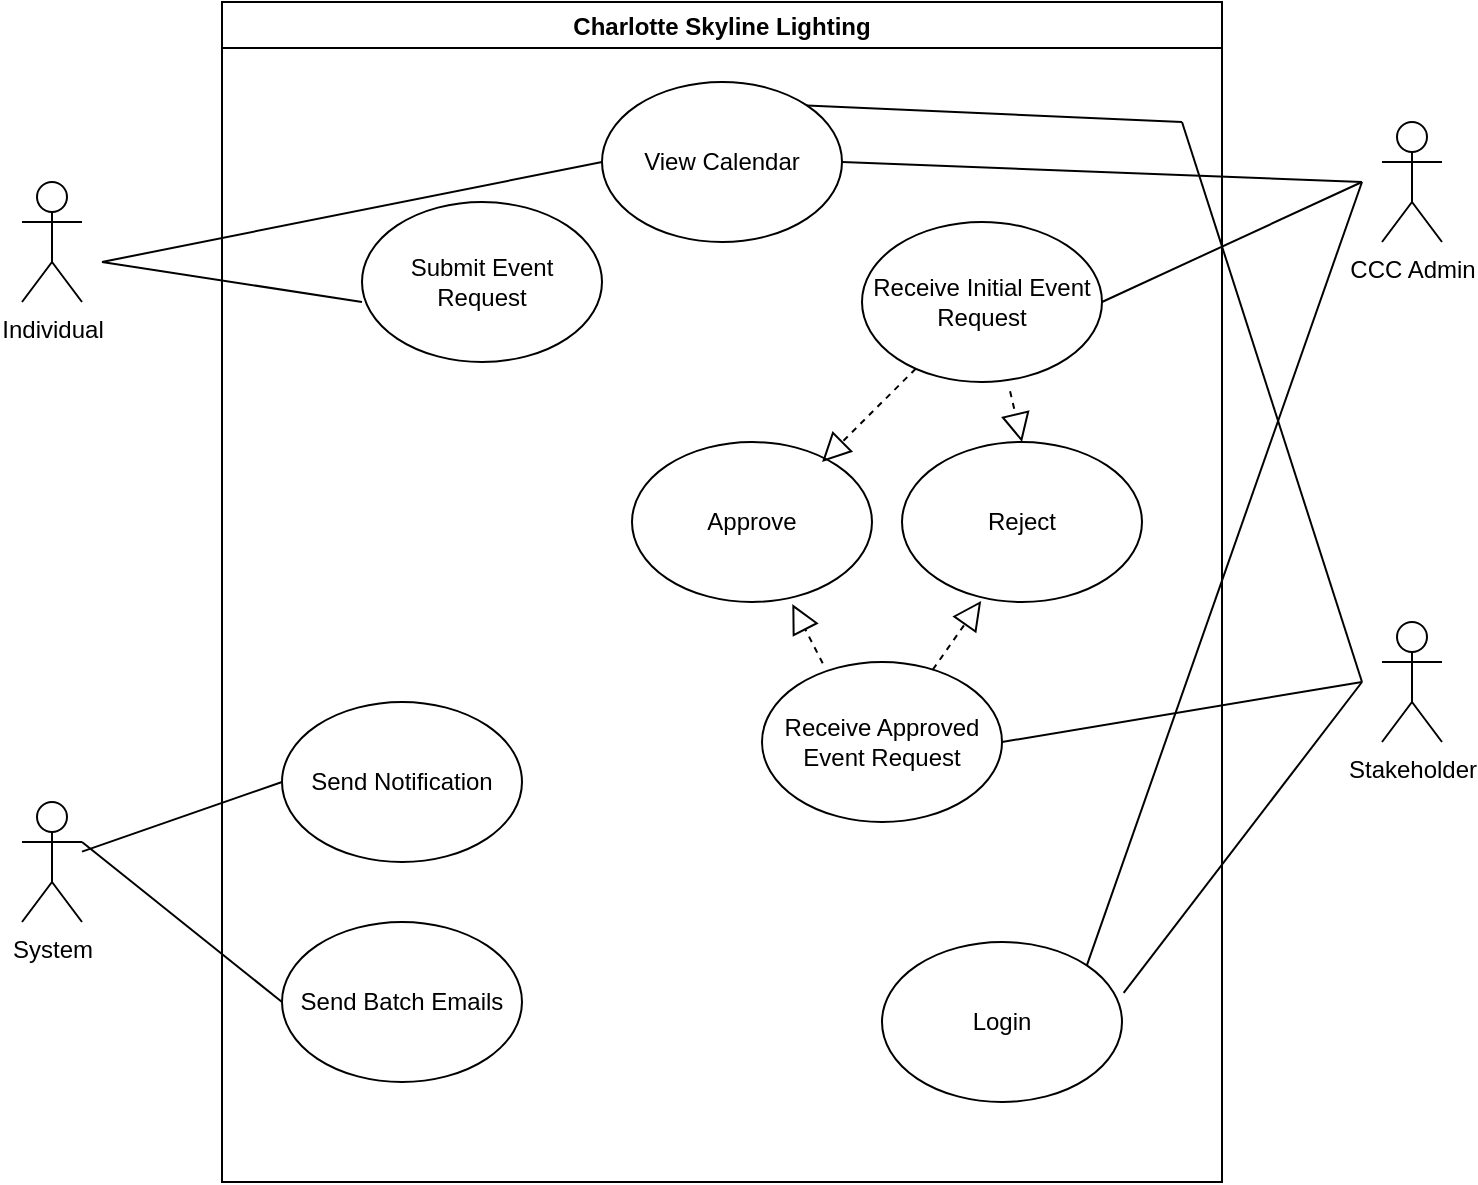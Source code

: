 <mxfile version="15.6.2" type="device"><diagram id="jrM1RJVbGy14x-ISBy9v" name="Page-1"><mxGraphModel dx="1038" dy="547" grid="1" gridSize="10" guides="1" tooltips="1" connect="1" arrows="1" fold="1" page="1" pageScale="1" pageWidth="850" pageHeight="1100" math="0" shadow="0"><root><mxCell id="0"/><mxCell id="1" parent="0"/><mxCell id="sO6CMnZkIv8Nw4Nxo9Tf-1" value="Charlotte Skyline Lighting" style="swimlane;" parent="1" vertex="1"><mxGeometry x="160" y="30" width="500" height="590" as="geometry"/></mxCell><mxCell id="sO6CMnZkIv8Nw4Nxo9Tf-6" value="Login" style="ellipse;whiteSpace=wrap;html=1;" parent="sO6CMnZkIv8Nw4Nxo9Tf-1" vertex="1"><mxGeometry x="330" y="470" width="120" height="80" as="geometry"/></mxCell><mxCell id="sO6CMnZkIv8Nw4Nxo9Tf-7" value="Submit Event Request" style="ellipse;whiteSpace=wrap;html=1;" parent="sO6CMnZkIv8Nw4Nxo9Tf-1" vertex="1"><mxGeometry x="70" y="100" width="120" height="80" as="geometry"/></mxCell><mxCell id="sO6CMnZkIv8Nw4Nxo9Tf-8" value="View Calendar" style="ellipse;whiteSpace=wrap;html=1;" parent="sO6CMnZkIv8Nw4Nxo9Tf-1" vertex="1"><mxGeometry x="190" y="40" width="120" height="80" as="geometry"/></mxCell><mxCell id="sO6CMnZkIv8Nw4Nxo9Tf-10" value="Send Batch Emails" style="ellipse;whiteSpace=wrap;html=1;" parent="sO6CMnZkIv8Nw4Nxo9Tf-1" vertex="1"><mxGeometry x="30" y="460" width="120" height="80" as="geometry"/></mxCell><mxCell id="sO6CMnZkIv8Nw4Nxo9Tf-9" value="Send Notification" style="ellipse;whiteSpace=wrap;html=1;" parent="sO6CMnZkIv8Nw4Nxo9Tf-1" vertex="1"><mxGeometry x="30" y="350" width="120" height="80" as="geometry"/></mxCell><mxCell id="sO6CMnZkIv8Nw4Nxo9Tf-11" value="Receive Initial Event Request" style="ellipse;whiteSpace=wrap;html=1;" parent="sO6CMnZkIv8Nw4Nxo9Tf-1" vertex="1"><mxGeometry x="320" y="110" width="120" height="80" as="geometry"/></mxCell><mxCell id="sO6CMnZkIv8Nw4Nxo9Tf-16" value="Reject" style="ellipse;whiteSpace=wrap;html=1;" parent="sO6CMnZkIv8Nw4Nxo9Tf-1" vertex="1"><mxGeometry x="340" y="220" width="120" height="80" as="geometry"/></mxCell><mxCell id="sO6CMnZkIv8Nw4Nxo9Tf-15" value="Approve" style="ellipse;whiteSpace=wrap;html=1;" parent="sO6CMnZkIv8Nw4Nxo9Tf-1" vertex="1"><mxGeometry x="205" y="220" width="120" height="80" as="geometry"/></mxCell><mxCell id="sO6CMnZkIv8Nw4Nxo9Tf-26" value="Receive Approved Event Request" style="ellipse;whiteSpace=wrap;html=1;" parent="sO6CMnZkIv8Nw4Nxo9Tf-1" vertex="1"><mxGeometry x="270" y="330" width="120" height="80" as="geometry"/></mxCell><mxCell id="sO6CMnZkIv8Nw4Nxo9Tf-33" value="" style="endArrow=block;dashed=1;endFill=0;endSize=12;html=1;rounded=0;strokeWidth=1;entryX=0.668;entryY=1.013;entryDx=0;entryDy=0;entryPerimeter=0;exitX=0.253;exitY=0.008;exitDx=0;exitDy=0;exitPerimeter=0;" parent="sO6CMnZkIv8Nw4Nxo9Tf-1" source="sO6CMnZkIv8Nw4Nxo9Tf-26" target="sO6CMnZkIv8Nw4Nxo9Tf-15" edge="1"><mxGeometry width="160" relative="1" as="geometry"><mxPoint x="180" y="320" as="sourcePoint"/><mxPoint x="340" y="320" as="targetPoint"/></mxGeometry></mxCell><mxCell id="sO6CMnZkIv8Nw4Nxo9Tf-34" value="" style="endArrow=block;dashed=1;endFill=0;endSize=12;html=1;rounded=0;strokeWidth=1;entryX=0.33;entryY=0.993;entryDx=0;entryDy=0;entryPerimeter=0;" parent="sO6CMnZkIv8Nw4Nxo9Tf-1" source="sO6CMnZkIv8Nw4Nxo9Tf-26" target="sO6CMnZkIv8Nw4Nxo9Tf-16" edge="1"><mxGeometry width="160" relative="1" as="geometry"><mxPoint x="180" y="320" as="sourcePoint"/><mxPoint x="340" y="320" as="targetPoint"/></mxGeometry></mxCell><mxCell id="sO6CMnZkIv8Nw4Nxo9Tf-36" value="" style="endArrow=block;dashed=1;endFill=0;endSize=12;html=1;rounded=0;strokeWidth=1;entryX=0.792;entryY=0.125;entryDx=0;entryDy=0;entryPerimeter=0;" parent="sO6CMnZkIv8Nw4Nxo9Tf-1" source="sO6CMnZkIv8Nw4Nxo9Tf-11" target="sO6CMnZkIv8Nw4Nxo9Tf-15" edge="1"><mxGeometry width="160" relative="1" as="geometry"><mxPoint x="80" y="270" as="sourcePoint"/><mxPoint x="240" y="270" as="targetPoint"/></mxGeometry></mxCell><mxCell id="sO6CMnZkIv8Nw4Nxo9Tf-35" value="" style="endArrow=block;dashed=1;endFill=0;endSize=12;html=1;rounded=0;strokeWidth=1;entryX=0.5;entryY=0;entryDx=0;entryDy=0;exitX=0.617;exitY=1.058;exitDx=0;exitDy=0;exitPerimeter=0;" parent="sO6CMnZkIv8Nw4Nxo9Tf-1" source="sO6CMnZkIv8Nw4Nxo9Tf-11" target="sO6CMnZkIv8Nw4Nxo9Tf-16" edge="1"><mxGeometry width="160" relative="1" as="geometry"><mxPoint x="180" y="320" as="sourcePoint"/><mxPoint x="340" y="320" as="targetPoint"/></mxGeometry></mxCell><mxCell id="sO6CMnZkIv8Nw4Nxo9Tf-2" value="Individual" style="shape=umlActor;verticalLabelPosition=bottom;verticalAlign=top;html=1;outlineConnect=0;" parent="1" vertex="1"><mxGeometry x="60" y="120" width="30" height="60" as="geometry"/></mxCell><mxCell id="sO6CMnZkIv8Nw4Nxo9Tf-3" value="CCC Admin" style="shape=umlActor;verticalLabelPosition=bottom;verticalAlign=top;html=1;outlineConnect=0;" parent="1" vertex="1"><mxGeometry x="740" y="90" width="30" height="60" as="geometry"/></mxCell><mxCell id="sO6CMnZkIv8Nw4Nxo9Tf-4" value="Stakeholder" style="shape=umlActor;verticalLabelPosition=bottom;verticalAlign=top;html=1;outlineConnect=0;" parent="1" vertex="1"><mxGeometry x="740" y="340" width="30" height="60" as="geometry"/></mxCell><mxCell id="sO6CMnZkIv8Nw4Nxo9Tf-5" value="System" style="shape=umlActor;verticalLabelPosition=bottom;verticalAlign=top;html=1;outlineConnect=0;" parent="1" vertex="1"><mxGeometry x="60" y="430" width="30" height="60" as="geometry"/></mxCell><mxCell id="sO6CMnZkIv8Nw4Nxo9Tf-17" value="" style="endArrow=none;html=1;rounded=0;exitX=1;exitY=0;exitDx=0;exitDy=0;" parent="1" source="sO6CMnZkIv8Nw4Nxo9Tf-6" edge="1"><mxGeometry width="50" height="50" relative="1" as="geometry"><mxPoint x="400" y="370" as="sourcePoint"/><mxPoint x="730" y="120" as="targetPoint"/></mxGeometry></mxCell><mxCell id="sO6CMnZkIv8Nw4Nxo9Tf-18" value="" style="endArrow=none;html=1;rounded=0;exitX=0;exitY=0.625;exitDx=0;exitDy=0;exitPerimeter=0;" parent="1" source="sO6CMnZkIv8Nw4Nxo9Tf-7" edge="1"><mxGeometry width="50" height="50" relative="1" as="geometry"><mxPoint x="400" y="370" as="sourcePoint"/><mxPoint x="100" y="160" as="targetPoint"/></mxGeometry></mxCell><mxCell id="sO6CMnZkIv8Nw4Nxo9Tf-19" value="" style="endArrow=none;html=1;rounded=0;exitX=0;exitY=0.5;exitDx=0;exitDy=0;" parent="1" source="sO6CMnZkIv8Nw4Nxo9Tf-8" edge="1"><mxGeometry width="50" height="50" relative="1" as="geometry"><mxPoint x="400" y="370" as="sourcePoint"/><mxPoint x="100" y="160" as="targetPoint"/></mxGeometry></mxCell><mxCell id="sO6CMnZkIv8Nw4Nxo9Tf-20" value="" style="endArrow=none;html=1;rounded=0;exitX=1;exitY=0.5;exitDx=0;exitDy=0;" parent="1" source="sO6CMnZkIv8Nw4Nxo9Tf-11" edge="1"><mxGeometry width="50" height="50" relative="1" as="geometry"><mxPoint x="400" y="380" as="sourcePoint"/><mxPoint x="730" y="120" as="targetPoint"/></mxGeometry></mxCell><mxCell id="sO6CMnZkIv8Nw4Nxo9Tf-21" value="" style="endArrow=none;html=1;rounded=0;exitX=1;exitY=0.5;exitDx=0;exitDy=0;" parent="1" source="sO6CMnZkIv8Nw4Nxo9Tf-8" edge="1"><mxGeometry width="50" height="50" relative="1" as="geometry"><mxPoint x="400" y="380" as="sourcePoint"/><mxPoint x="730" y="120" as="targetPoint"/></mxGeometry></mxCell><mxCell id="sO6CMnZkIv8Nw4Nxo9Tf-22" value="" style="endArrow=none;html=1;rounded=0;" parent="1" source="sO6CMnZkIv8Nw4Nxo9Tf-5" edge="1"><mxGeometry width="50" height="50" relative="1" as="geometry"><mxPoint x="400" y="380" as="sourcePoint"/><mxPoint x="190" y="420" as="targetPoint"/></mxGeometry></mxCell><mxCell id="sO6CMnZkIv8Nw4Nxo9Tf-23" value="" style="endArrow=none;html=1;rounded=0;entryX=0;entryY=0.5;entryDx=0;entryDy=0;exitX=1;exitY=0.333;exitDx=0;exitDy=0;exitPerimeter=0;" parent="1" source="sO6CMnZkIv8Nw4Nxo9Tf-5" target="sO6CMnZkIv8Nw4Nxo9Tf-10" edge="1"><mxGeometry width="50" height="50" relative="1" as="geometry"><mxPoint x="100" y="460" as="sourcePoint"/><mxPoint x="450" y="330" as="targetPoint"/></mxGeometry></mxCell><mxCell id="sO6CMnZkIv8Nw4Nxo9Tf-27" value="" style="endArrow=none;html=1;rounded=0;exitX=1;exitY=0.5;exitDx=0;exitDy=0;" parent="1" source="sO6CMnZkIv8Nw4Nxo9Tf-26" edge="1"><mxGeometry width="50" height="50" relative="1" as="geometry"><mxPoint x="400" y="370" as="sourcePoint"/><mxPoint x="730" y="370" as="targetPoint"/></mxGeometry></mxCell><mxCell id="sO6CMnZkIv8Nw4Nxo9Tf-38" value="" style="endArrow=none;html=1;rounded=0;strokeWidth=1;exitX=1.007;exitY=0.318;exitDx=0;exitDy=0;exitPerimeter=0;" parent="1" source="sO6CMnZkIv8Nw4Nxo9Tf-6" edge="1"><mxGeometry width="50" height="50" relative="1" as="geometry"><mxPoint x="400" y="370" as="sourcePoint"/><mxPoint x="730" y="370" as="targetPoint"/></mxGeometry></mxCell><mxCell id="sO6CMnZkIv8Nw4Nxo9Tf-39" value="" style="endArrow=none;html=1;rounded=0;strokeWidth=1;" parent="1" edge="1"><mxGeometry width="50" height="50" relative="1" as="geometry"><mxPoint x="640" y="90" as="sourcePoint"/><mxPoint x="730" y="370" as="targetPoint"/></mxGeometry></mxCell><mxCell id="sO6CMnZkIv8Nw4Nxo9Tf-40" value="" style="endArrow=none;html=1;rounded=0;strokeWidth=1;exitX=1;exitY=0;exitDx=0;exitDy=0;" parent="1" source="sO6CMnZkIv8Nw4Nxo9Tf-8" edge="1"><mxGeometry width="50" height="50" relative="1" as="geometry"><mxPoint x="400" y="370" as="sourcePoint"/><mxPoint x="640" y="90" as="targetPoint"/></mxGeometry></mxCell></root></mxGraphModel></diagram></mxfile>